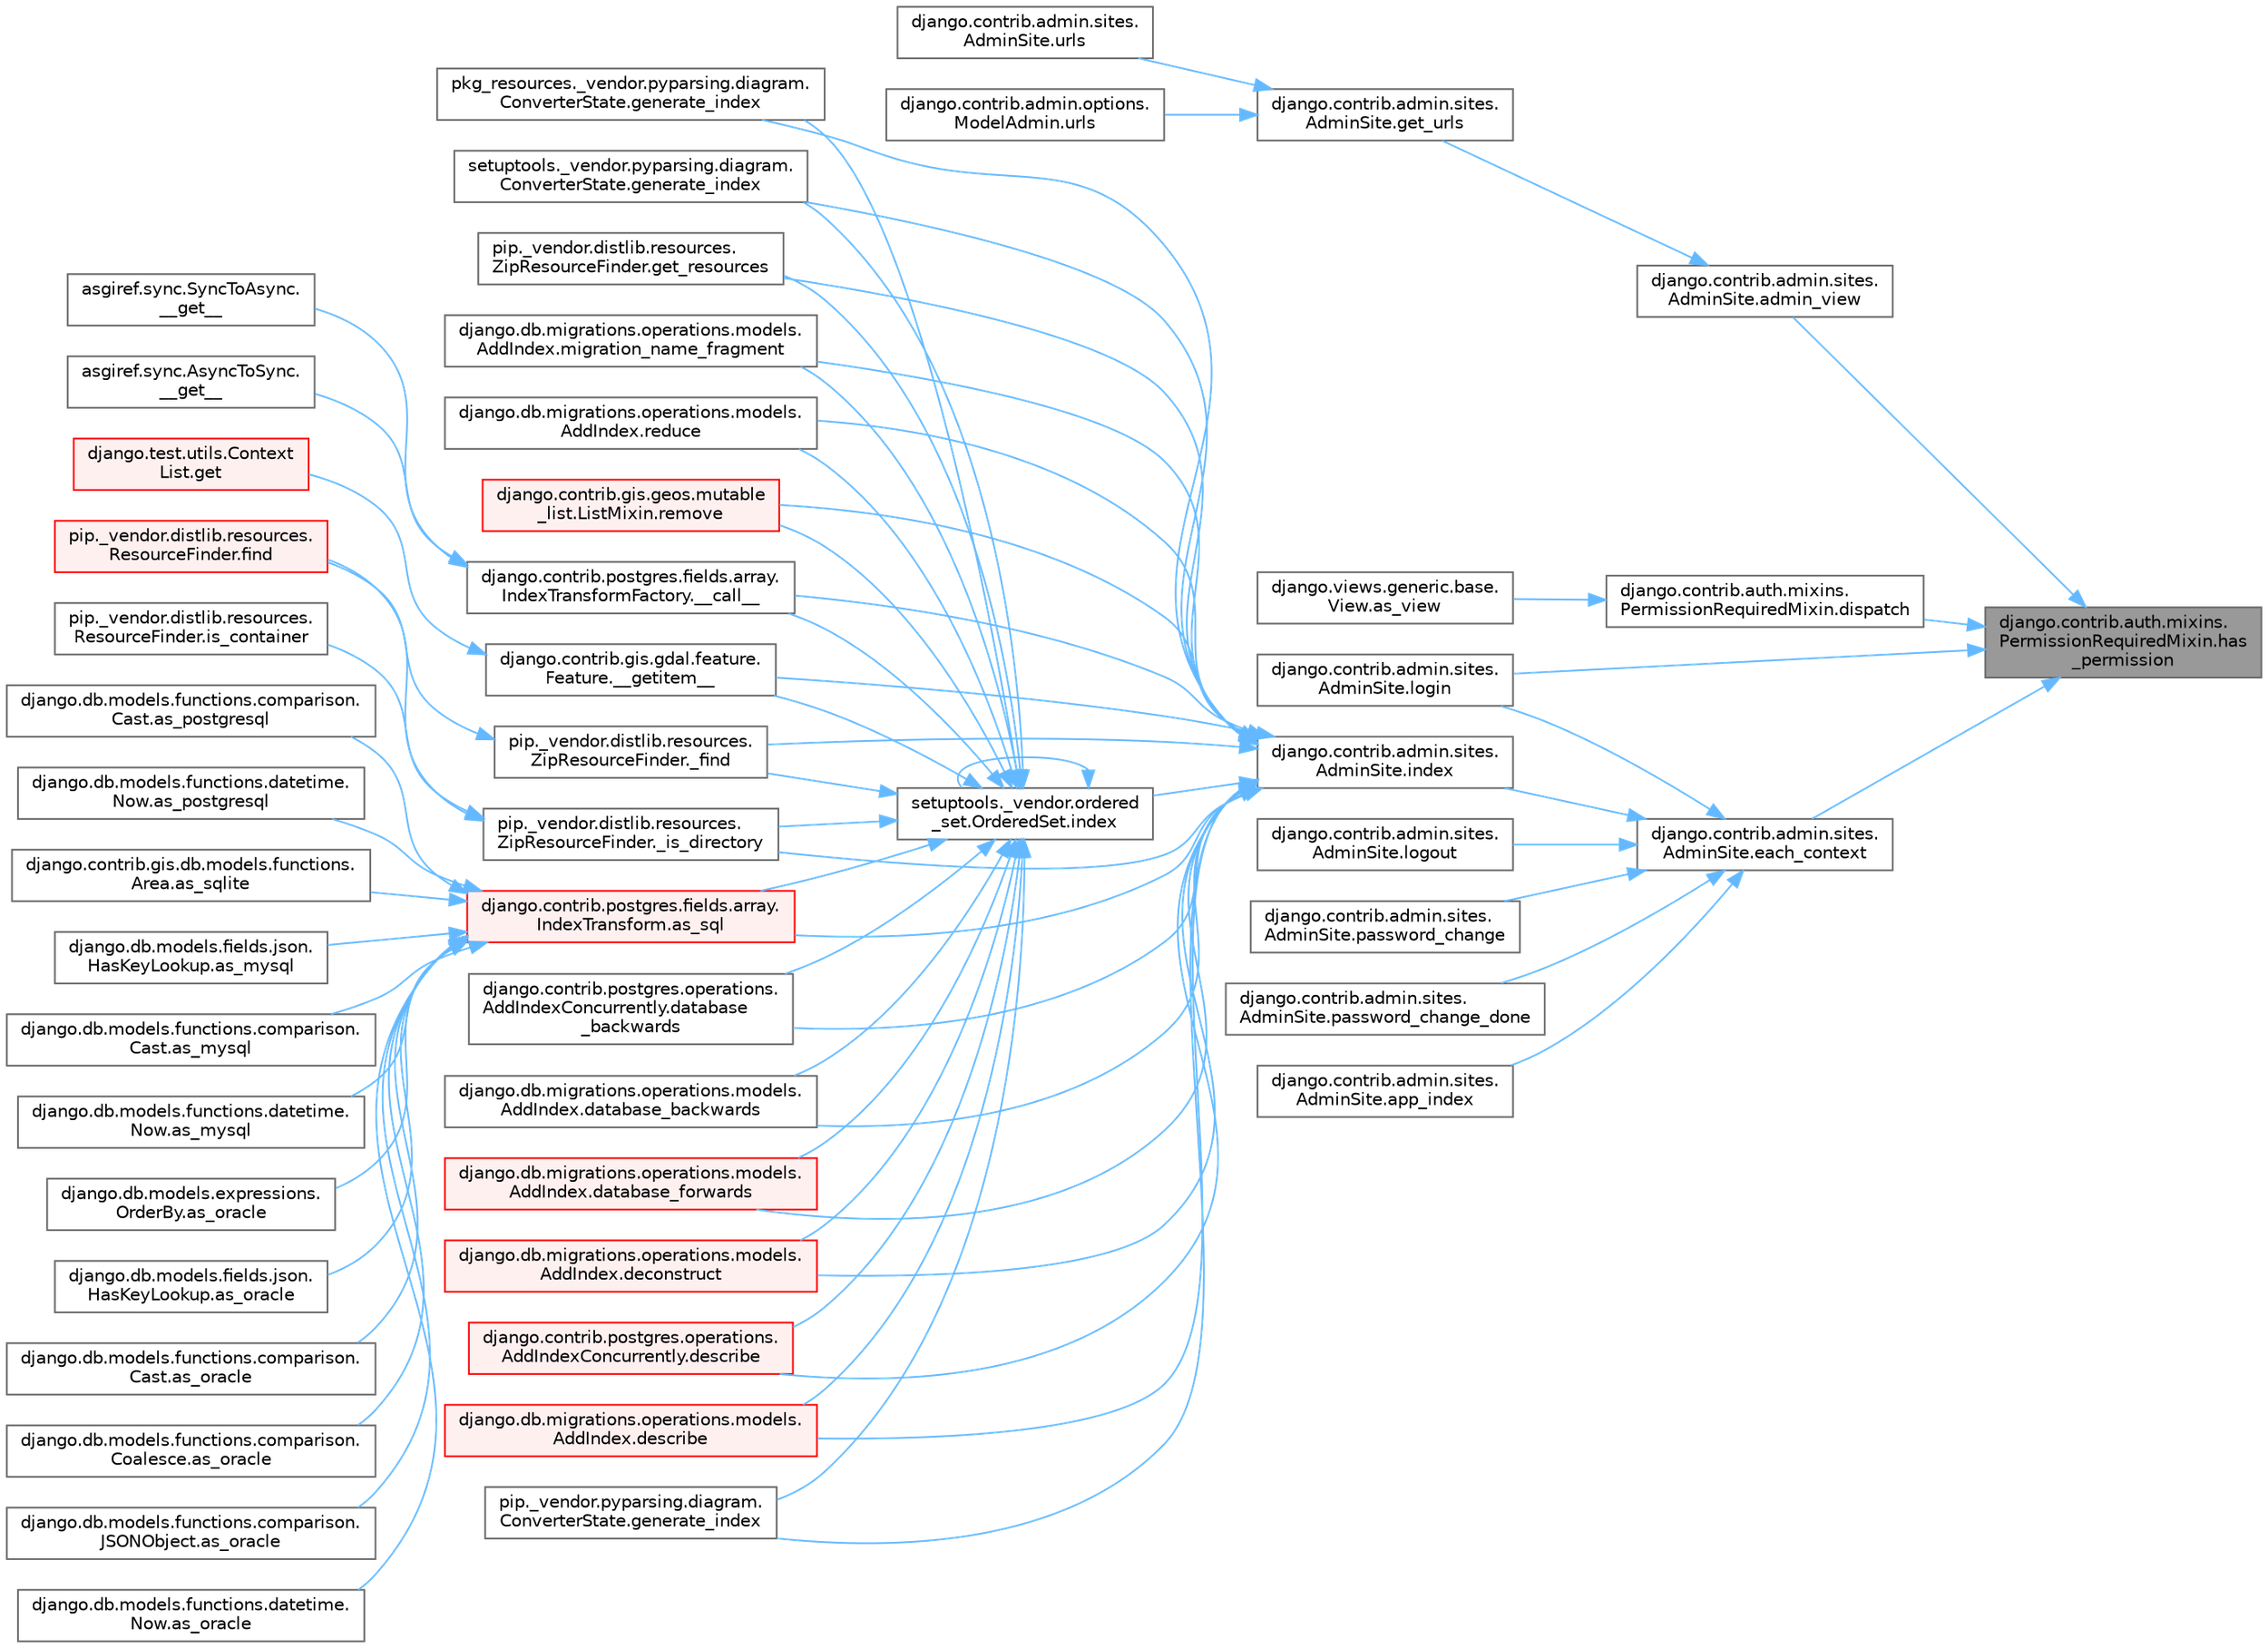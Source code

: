 digraph "django.contrib.auth.mixins.PermissionRequiredMixin.has_permission"
{
 // LATEX_PDF_SIZE
  bgcolor="transparent";
  edge [fontname=Helvetica,fontsize=10,labelfontname=Helvetica,labelfontsize=10];
  node [fontname=Helvetica,fontsize=10,shape=box,height=0.2,width=0.4];
  rankdir="RL";
  Node1 [id="Node000001",label="django.contrib.auth.mixins.\lPermissionRequiredMixin.has\l_permission",height=0.2,width=0.4,color="gray40", fillcolor="grey60", style="filled", fontcolor="black",tooltip=" "];
  Node1 -> Node2 [id="edge1_Node000001_Node000002",dir="back",color="steelblue1",style="solid",tooltip=" "];
  Node2 [id="Node000002",label="django.contrib.admin.sites.\lAdminSite.admin_view",height=0.2,width=0.4,color="grey40", fillcolor="white", style="filled",URL="$classdjango_1_1contrib_1_1admin_1_1sites_1_1_admin_site.html#a9dc21ef6fee579f9607db56cb767bce9",tooltip=" "];
  Node2 -> Node3 [id="edge2_Node000002_Node000003",dir="back",color="steelblue1",style="solid",tooltip=" "];
  Node3 [id="Node000003",label="django.contrib.admin.sites.\lAdminSite.get_urls",height=0.2,width=0.4,color="grey40", fillcolor="white", style="filled",URL="$classdjango_1_1contrib_1_1admin_1_1sites_1_1_admin_site.html#aeb606e81932a5382dd18cca4f985bd91",tooltip=" "];
  Node3 -> Node4 [id="edge3_Node000003_Node000004",dir="back",color="steelblue1",style="solid",tooltip=" "];
  Node4 [id="Node000004",label="django.contrib.admin.options.\lModelAdmin.urls",height=0.2,width=0.4,color="grey40", fillcolor="white", style="filled",URL="$classdjango_1_1contrib_1_1admin_1_1options_1_1_model_admin.html#acb0acd66eaa0285cb84a9725337e0461",tooltip=" "];
  Node3 -> Node5 [id="edge4_Node000003_Node000005",dir="back",color="steelblue1",style="solid",tooltip=" "];
  Node5 [id="Node000005",label="django.contrib.admin.sites.\lAdminSite.urls",height=0.2,width=0.4,color="grey40", fillcolor="white", style="filled",URL="$classdjango_1_1contrib_1_1admin_1_1sites_1_1_admin_site.html#a5779602ab3f5e37505aa669f7e7d61d3",tooltip=" "];
  Node1 -> Node6 [id="edge5_Node000001_Node000006",dir="back",color="steelblue1",style="solid",tooltip=" "];
  Node6 [id="Node000006",label="django.contrib.auth.mixins.\lPermissionRequiredMixin.dispatch",height=0.2,width=0.4,color="grey40", fillcolor="white", style="filled",URL="$classdjango_1_1contrib_1_1auth_1_1mixins_1_1_permission_required_mixin.html#a99e912aa9c164e7f4e91e46eb9307327",tooltip=" "];
  Node6 -> Node7 [id="edge6_Node000006_Node000007",dir="back",color="steelblue1",style="solid",tooltip=" "];
  Node7 [id="Node000007",label="django.views.generic.base.\lView.as_view",height=0.2,width=0.4,color="grey40", fillcolor="white", style="filled",URL="$classdjango_1_1views_1_1generic_1_1base_1_1_view.html#a84aeb44ead28d3965e5e2c15b3736bd1",tooltip=" "];
  Node1 -> Node8 [id="edge7_Node000001_Node000008",dir="back",color="steelblue1",style="solid",tooltip=" "];
  Node8 [id="Node000008",label="django.contrib.admin.sites.\lAdminSite.each_context",height=0.2,width=0.4,color="grey40", fillcolor="white", style="filled",URL="$classdjango_1_1contrib_1_1admin_1_1sites_1_1_admin_site.html#a2fa6564879d3934ecab0af6453f2ff39",tooltip=" "];
  Node8 -> Node9 [id="edge8_Node000008_Node000009",dir="back",color="steelblue1",style="solid",tooltip=" "];
  Node9 [id="Node000009",label="django.contrib.admin.sites.\lAdminSite.app_index",height=0.2,width=0.4,color="grey40", fillcolor="white", style="filled",URL="$classdjango_1_1contrib_1_1admin_1_1sites_1_1_admin_site.html#acaada7e9fc70407fef89f7ef56265c9e",tooltip=" "];
  Node8 -> Node10 [id="edge9_Node000008_Node000010",dir="back",color="steelblue1",style="solid",tooltip=" "];
  Node10 [id="Node000010",label="django.contrib.admin.sites.\lAdminSite.index",height=0.2,width=0.4,color="grey40", fillcolor="white", style="filled",URL="$classdjango_1_1contrib_1_1admin_1_1sites_1_1_admin_site.html#a8cc2add93ddb844723663bc9f56e8e1d",tooltip=" "];
  Node10 -> Node11 [id="edge10_Node000010_Node000011",dir="back",color="steelblue1",style="solid",tooltip=" "];
  Node11 [id="Node000011",label="django.contrib.postgres.fields.array.\lIndexTransformFactory.__call__",height=0.2,width=0.4,color="grey40", fillcolor="white", style="filled",URL="$classdjango_1_1contrib_1_1postgres_1_1fields_1_1array_1_1_index_transform_factory.html#a33f045a7af97794cac3f1df22d972635",tooltip=" "];
  Node11 -> Node12 [id="edge11_Node000011_Node000012",dir="back",color="steelblue1",style="solid",tooltip=" "];
  Node12 [id="Node000012",label="asgiref.sync.AsyncToSync.\l__get__",height=0.2,width=0.4,color="grey40", fillcolor="white", style="filled",URL="$classasgiref_1_1sync_1_1_async_to_sync.html#a23e9ef7a73da98dad9e3f4e65846969b",tooltip=" "];
  Node11 -> Node13 [id="edge12_Node000011_Node000013",dir="back",color="steelblue1",style="solid",tooltip=" "];
  Node13 [id="Node000013",label="asgiref.sync.SyncToAsync.\l__get__",height=0.2,width=0.4,color="grey40", fillcolor="white", style="filled",URL="$classasgiref_1_1sync_1_1_sync_to_async.html#aebdfbe3f01079a529fd2f39810597381",tooltip=" "];
  Node10 -> Node14 [id="edge13_Node000010_Node000014",dir="back",color="steelblue1",style="solid",tooltip=" "];
  Node14 [id="Node000014",label="django.contrib.gis.gdal.feature.\lFeature.__getitem__",height=0.2,width=0.4,color="grey40", fillcolor="white", style="filled",URL="$classdjango_1_1contrib_1_1gis_1_1gdal_1_1feature_1_1_feature.html#aae4693a9e667abc1ae43cef10ed648dd",tooltip=" "];
  Node14 -> Node15 [id="edge14_Node000014_Node000015",dir="back",color="steelblue1",style="solid",tooltip=" "];
  Node15 [id="Node000015",label="django.test.utils.Context\lList.get",height=0.2,width=0.4,color="red", fillcolor="#FFF0F0", style="filled",URL="$classdjango_1_1test_1_1utils_1_1_context_list.html#a1797663a8ac92f44dcb9ad281a896842",tooltip=" "];
  Node10 -> Node3150 [id="edge15_Node000010_Node003150",dir="back",color="steelblue1",style="solid",tooltip=" "];
  Node3150 [id="Node003150",label="pip._vendor.distlib.resources.\lZipResourceFinder._find",height=0.2,width=0.4,color="grey40", fillcolor="white", style="filled",URL="$classpip_1_1__vendor_1_1distlib_1_1resources_1_1_zip_resource_finder.html#a57879b360fbd9bfbc21b592644b86289",tooltip=" "];
  Node3150 -> Node3151 [id="edge16_Node003150_Node003151",dir="back",color="steelblue1",style="solid",tooltip=" "];
  Node3151 [id="Node003151",label="pip._vendor.distlib.resources.\lResourceFinder.find",height=0.2,width=0.4,color="red", fillcolor="#FFF0F0", style="filled",URL="$classpip_1_1__vendor_1_1distlib_1_1resources_1_1_resource_finder.html#abad206a30505747120bab223934d4bf5",tooltip=" "];
  Node10 -> Node3162 [id="edge17_Node000010_Node003162",dir="back",color="steelblue1",style="solid",tooltip=" "];
  Node3162 [id="Node003162",label="pip._vendor.distlib.resources.\lZipResourceFinder._is_directory",height=0.2,width=0.4,color="grey40", fillcolor="white", style="filled",URL="$classpip_1_1__vendor_1_1distlib_1_1resources_1_1_zip_resource_finder.html#a0345cc785b803debb71a5b549c75b0d8",tooltip=" "];
  Node3162 -> Node3151 [id="edge18_Node003162_Node003151",dir="back",color="steelblue1",style="solid",tooltip=" "];
  Node3162 -> Node3163 [id="edge19_Node003162_Node003163",dir="back",color="steelblue1",style="solid",tooltip=" "];
  Node3163 [id="Node003163",label="pip._vendor.distlib.resources.\lResourceFinder.is_container",height=0.2,width=0.4,color="grey40", fillcolor="white", style="filled",URL="$classpip_1_1__vendor_1_1distlib_1_1resources_1_1_resource_finder.html#ad276e0f943f151b55f8684bd31847aa3",tooltip=" "];
  Node10 -> Node1233 [id="edge20_Node000010_Node001233",dir="back",color="steelblue1",style="solid",tooltip=" "];
  Node1233 [id="Node001233",label="django.contrib.postgres.fields.array.\lIndexTransform.as_sql",height=0.2,width=0.4,color="red", fillcolor="#FFF0F0", style="filled",URL="$classdjango_1_1contrib_1_1postgres_1_1fields_1_1array_1_1_index_transform.html#aa3768b799c70ccd1a20642f974723bc7",tooltip=" "];
  Node1233 -> Node322 [id="edge21_Node001233_Node000322",dir="back",color="steelblue1",style="solid",tooltip=" "];
  Node322 [id="Node000322",label="django.db.models.fields.json.\lHasKeyLookup.as_mysql",height=0.2,width=0.4,color="grey40", fillcolor="white", style="filled",URL="$classdjango_1_1db_1_1models_1_1fields_1_1json_1_1_has_key_lookup.html#a10f67427287f2c0ea32513ca6f481e96",tooltip=" "];
  Node1233 -> Node323 [id="edge22_Node001233_Node000323",dir="back",color="steelblue1",style="solid",tooltip=" "];
  Node323 [id="Node000323",label="django.db.models.functions.comparison.\lCast.as_mysql",height=0.2,width=0.4,color="grey40", fillcolor="white", style="filled",URL="$classdjango_1_1db_1_1models_1_1functions_1_1comparison_1_1_cast.html#a447737891e955909c6a381529a67a84e",tooltip=" "];
  Node1233 -> Node324 [id="edge23_Node001233_Node000324",dir="back",color="steelblue1",style="solid",tooltip=" "];
  Node324 [id="Node000324",label="django.db.models.functions.datetime.\lNow.as_mysql",height=0.2,width=0.4,color="grey40", fillcolor="white", style="filled",URL="$classdjango_1_1db_1_1models_1_1functions_1_1datetime_1_1_now.html#a070a9334fb198086c0c4e96e9725d92b",tooltip=" "];
  Node1233 -> Node314 [id="edge24_Node001233_Node000314",dir="back",color="steelblue1",style="solid",tooltip=" "];
  Node314 [id="Node000314",label="django.db.models.expressions.\lOrderBy.as_oracle",height=0.2,width=0.4,color="grey40", fillcolor="white", style="filled",URL="$classdjango_1_1db_1_1models_1_1expressions_1_1_order_by.html#af9b6ede9b0df85d6bcf54f983b3a8f6a",tooltip=" "];
  Node1233 -> Node325 [id="edge25_Node001233_Node000325",dir="back",color="steelblue1",style="solid",tooltip=" "];
  Node325 [id="Node000325",label="django.db.models.fields.json.\lHasKeyLookup.as_oracle",height=0.2,width=0.4,color="grey40", fillcolor="white", style="filled",URL="$classdjango_1_1db_1_1models_1_1fields_1_1json_1_1_has_key_lookup.html#afbb88aa4fb23b3ec3acdc695c2f52398",tooltip=" "];
  Node1233 -> Node326 [id="edge26_Node001233_Node000326",dir="back",color="steelblue1",style="solid",tooltip=" "];
  Node326 [id="Node000326",label="django.db.models.functions.comparison.\lCast.as_oracle",height=0.2,width=0.4,color="grey40", fillcolor="white", style="filled",URL="$classdjango_1_1db_1_1models_1_1functions_1_1comparison_1_1_cast.html#ad466cd7ca85dc257d9e2718f41a263ec",tooltip=" "];
  Node1233 -> Node315 [id="edge27_Node001233_Node000315",dir="back",color="steelblue1",style="solid",tooltip=" "];
  Node315 [id="Node000315",label="django.db.models.functions.comparison.\lCoalesce.as_oracle",height=0.2,width=0.4,color="grey40", fillcolor="white", style="filled",URL="$classdjango_1_1db_1_1models_1_1functions_1_1comparison_1_1_coalesce.html#a1bbeea180ef3ef4d8ba5d51d33d6ef85",tooltip=" "];
  Node1233 -> Node327 [id="edge28_Node001233_Node000327",dir="back",color="steelblue1",style="solid",tooltip=" "];
  Node327 [id="Node000327",label="django.db.models.functions.comparison.\lJSONObject.as_oracle",height=0.2,width=0.4,color="grey40", fillcolor="white", style="filled",URL="$classdjango_1_1db_1_1models_1_1functions_1_1comparison_1_1_j_s_o_n_object.html#a4b4fa1161d27b0a9bbbdd0370e9af364",tooltip=" "];
  Node1233 -> Node328 [id="edge29_Node001233_Node000328",dir="back",color="steelblue1",style="solid",tooltip=" "];
  Node328 [id="Node000328",label="django.db.models.functions.datetime.\lNow.as_oracle",height=0.2,width=0.4,color="grey40", fillcolor="white", style="filled",URL="$classdjango_1_1db_1_1models_1_1functions_1_1datetime_1_1_now.html#ad5e1ae918a5c4d39f675f98280440538",tooltip=" "];
  Node1233 -> Node329 [id="edge30_Node001233_Node000329",dir="back",color="steelblue1",style="solid",tooltip=" "];
  Node329 [id="Node000329",label="django.db.models.functions.comparison.\lCast.as_postgresql",height=0.2,width=0.4,color="grey40", fillcolor="white", style="filled",URL="$classdjango_1_1db_1_1models_1_1functions_1_1comparison_1_1_cast.html#ae51aa6aa6fe8ca7064d8bca2f8e05188",tooltip=" "];
  Node1233 -> Node330 [id="edge31_Node001233_Node000330",dir="back",color="steelblue1",style="solid",tooltip=" "];
  Node330 [id="Node000330",label="django.db.models.functions.datetime.\lNow.as_postgresql",height=0.2,width=0.4,color="grey40", fillcolor="white", style="filled",URL="$classdjango_1_1db_1_1models_1_1functions_1_1datetime_1_1_now.html#af1402a88867fc6d69f3f56f655f37fca",tooltip=" "];
  Node1233 -> Node331 [id="edge32_Node001233_Node000331",dir="back",color="steelblue1",style="solid",tooltip=" "];
  Node331 [id="Node000331",label="django.contrib.gis.db.models.functions.\lArea.as_sqlite",height=0.2,width=0.4,color="grey40", fillcolor="white", style="filled",URL="$classdjango_1_1contrib_1_1gis_1_1db_1_1models_1_1functions_1_1_area.html#ab8bfa3d35d4368e04318069dd28bd2ca",tooltip=" "];
  Node10 -> Node3164 [id="edge33_Node000010_Node003164",dir="back",color="steelblue1",style="solid",tooltip=" "];
  Node3164 [id="Node003164",label="django.contrib.postgres.operations.\lAddIndexConcurrently.database\l_backwards",height=0.2,width=0.4,color="grey40", fillcolor="white", style="filled",URL="$classdjango_1_1contrib_1_1postgres_1_1operations_1_1_add_index_concurrently.html#af21e81c4c8073e6ce6da2490487f417f",tooltip=" "];
  Node10 -> Node3165 [id="edge34_Node000010_Node003165",dir="back",color="steelblue1",style="solid",tooltip=" "];
  Node3165 [id="Node003165",label="django.db.migrations.operations.models.\lAddIndex.database_backwards",height=0.2,width=0.4,color="grey40", fillcolor="white", style="filled",URL="$classdjango_1_1db_1_1migrations_1_1operations_1_1models_1_1_add_index.html#a8bf2b8a59248b5f1e13a4f93f478d5fc",tooltip=" "];
  Node10 -> Node3166 [id="edge35_Node000010_Node003166",dir="back",color="steelblue1",style="solid",tooltip=" "];
  Node3166 [id="Node003166",label="django.db.migrations.operations.models.\lAddIndex.database_forwards",height=0.2,width=0.4,color="red", fillcolor="#FFF0F0", style="filled",URL="$classdjango_1_1db_1_1migrations_1_1operations_1_1models_1_1_add_index.html#a494d51a94cc4a5de6355df751929c35d",tooltip=" "];
  Node10 -> Node3167 [id="edge36_Node000010_Node003167",dir="back",color="steelblue1",style="solid",tooltip=" "];
  Node3167 [id="Node003167",label="django.db.migrations.operations.models.\lAddIndex.deconstruct",height=0.2,width=0.4,color="red", fillcolor="#FFF0F0", style="filled",URL="$classdjango_1_1db_1_1migrations_1_1operations_1_1models_1_1_add_index.html#a0a2edbeacf2565de84f867b03b9b5beb",tooltip=" "];
  Node10 -> Node3168 [id="edge37_Node000010_Node003168",dir="back",color="steelblue1",style="solid",tooltip=" "];
  Node3168 [id="Node003168",label="django.contrib.postgres.operations.\lAddIndexConcurrently.describe",height=0.2,width=0.4,color="red", fillcolor="#FFF0F0", style="filled",URL="$classdjango_1_1contrib_1_1postgres_1_1operations_1_1_add_index_concurrently.html#a84138b3c8346c4ba80783811dce25059",tooltip=" "];
  Node10 -> Node3169 [id="edge38_Node000010_Node003169",dir="back",color="steelblue1",style="solid",tooltip=" "];
  Node3169 [id="Node003169",label="django.db.migrations.operations.models.\lAddIndex.describe",height=0.2,width=0.4,color="red", fillcolor="#FFF0F0", style="filled",URL="$classdjango_1_1db_1_1migrations_1_1operations_1_1models_1_1_add_index.html#af600940898d33e0479390c3fdcb3fdb0",tooltip=" "];
  Node10 -> Node3170 [id="edge39_Node000010_Node003170",dir="back",color="steelblue1",style="solid",tooltip=" "];
  Node3170 [id="Node003170",label="pip._vendor.pyparsing.diagram.\lConverterState.generate_index",height=0.2,width=0.4,color="grey40", fillcolor="white", style="filled",URL="$classpip_1_1__vendor_1_1pyparsing_1_1diagram_1_1_converter_state.html#a6b50b6d16bd485df2ba310e2a01c7141",tooltip=" "];
  Node10 -> Node3171 [id="edge40_Node000010_Node003171",dir="back",color="steelblue1",style="solid",tooltip=" "];
  Node3171 [id="Node003171",label="pkg_resources._vendor.pyparsing.diagram.\lConverterState.generate_index",height=0.2,width=0.4,color="grey40", fillcolor="white", style="filled",URL="$classpkg__resources_1_1__vendor_1_1pyparsing_1_1diagram_1_1_converter_state.html#abddfb4dd2bea3fee1abc2baaddec6a51",tooltip=" "];
  Node10 -> Node3172 [id="edge41_Node000010_Node003172",dir="back",color="steelblue1",style="solid",tooltip=" "];
  Node3172 [id="Node003172",label="setuptools._vendor.pyparsing.diagram.\lConverterState.generate_index",height=0.2,width=0.4,color="grey40", fillcolor="white", style="filled",URL="$classsetuptools_1_1__vendor_1_1pyparsing_1_1diagram_1_1_converter_state.html#a9724b20bc440dfeaf8e815d7d02ca45d",tooltip=" "];
  Node10 -> Node3173 [id="edge42_Node000010_Node003173",dir="back",color="steelblue1",style="solid",tooltip=" "];
  Node3173 [id="Node003173",label="pip._vendor.distlib.resources.\lZipResourceFinder.get_resources",height=0.2,width=0.4,color="grey40", fillcolor="white", style="filled",URL="$classpip_1_1__vendor_1_1distlib_1_1resources_1_1_zip_resource_finder.html#af52a0d940ce1b88d0ee0bd2b3d6fefea",tooltip=" "];
  Node10 -> Node3174 [id="edge43_Node000010_Node003174",dir="back",color="steelblue1",style="solid",tooltip=" "];
  Node3174 [id="Node003174",label="setuptools._vendor.ordered\l_set.OrderedSet.index",height=0.2,width=0.4,color="grey40", fillcolor="white", style="filled",URL="$classsetuptools_1_1__vendor_1_1ordered__set_1_1_ordered_set.html#a3776e1e90eecdc18f016ad695b56723f",tooltip=" "];
  Node3174 -> Node11 [id="edge44_Node003174_Node000011",dir="back",color="steelblue1",style="solid",tooltip=" "];
  Node3174 -> Node14 [id="edge45_Node003174_Node000014",dir="back",color="steelblue1",style="solid",tooltip=" "];
  Node3174 -> Node3150 [id="edge46_Node003174_Node003150",dir="back",color="steelblue1",style="solid",tooltip=" "];
  Node3174 -> Node3162 [id="edge47_Node003174_Node003162",dir="back",color="steelblue1",style="solid",tooltip=" "];
  Node3174 -> Node1233 [id="edge48_Node003174_Node001233",dir="back",color="steelblue1",style="solid",tooltip=" "];
  Node3174 -> Node3164 [id="edge49_Node003174_Node003164",dir="back",color="steelblue1",style="solid",tooltip=" "];
  Node3174 -> Node3165 [id="edge50_Node003174_Node003165",dir="back",color="steelblue1",style="solid",tooltip=" "];
  Node3174 -> Node3166 [id="edge51_Node003174_Node003166",dir="back",color="steelblue1",style="solid",tooltip=" "];
  Node3174 -> Node3167 [id="edge52_Node003174_Node003167",dir="back",color="steelblue1",style="solid",tooltip=" "];
  Node3174 -> Node3168 [id="edge53_Node003174_Node003168",dir="back",color="steelblue1",style="solid",tooltip=" "];
  Node3174 -> Node3169 [id="edge54_Node003174_Node003169",dir="back",color="steelblue1",style="solid",tooltip=" "];
  Node3174 -> Node3170 [id="edge55_Node003174_Node003170",dir="back",color="steelblue1",style="solid",tooltip=" "];
  Node3174 -> Node3171 [id="edge56_Node003174_Node003171",dir="back",color="steelblue1",style="solid",tooltip=" "];
  Node3174 -> Node3172 [id="edge57_Node003174_Node003172",dir="back",color="steelblue1",style="solid",tooltip=" "];
  Node3174 -> Node3173 [id="edge58_Node003174_Node003173",dir="back",color="steelblue1",style="solid",tooltip=" "];
  Node3174 -> Node3174 [id="edge59_Node003174_Node003174",dir="back",color="steelblue1",style="solid",tooltip=" "];
  Node3174 -> Node3175 [id="edge60_Node003174_Node003175",dir="back",color="steelblue1",style="solid",tooltip=" "];
  Node3175 [id="Node003175",label="django.db.migrations.operations.models.\lAddIndex.migration_name_fragment",height=0.2,width=0.4,color="grey40", fillcolor="white", style="filled",URL="$classdjango_1_1db_1_1migrations_1_1operations_1_1models_1_1_add_index.html#af97c1557b00ac3df386dce39dca6d62a",tooltip=" "];
  Node3174 -> Node3176 [id="edge61_Node003174_Node003176",dir="back",color="steelblue1",style="solid",tooltip=" "];
  Node3176 [id="Node003176",label="django.db.migrations.operations.models.\lAddIndex.reduce",height=0.2,width=0.4,color="grey40", fillcolor="white", style="filled",URL="$classdjango_1_1db_1_1migrations_1_1operations_1_1models_1_1_add_index.html#afcdc7f78bcf2f61f33d6ac5e8d99d768",tooltip=" "];
  Node3174 -> Node3177 [id="edge62_Node003174_Node003177",dir="back",color="steelblue1",style="solid",tooltip=" "];
  Node3177 [id="Node003177",label="django.contrib.gis.geos.mutable\l_list.ListMixin.remove",height=0.2,width=0.4,color="red", fillcolor="#FFF0F0", style="filled",URL="$classdjango_1_1contrib_1_1gis_1_1geos_1_1mutable__list_1_1_list_mixin.html#ade74af9abc20e0c859f0e17a689947b7",tooltip=" "];
  Node10 -> Node3175 [id="edge63_Node000010_Node003175",dir="back",color="steelblue1",style="solid",tooltip=" "];
  Node10 -> Node3176 [id="edge64_Node000010_Node003176",dir="back",color="steelblue1",style="solid",tooltip=" "];
  Node10 -> Node3177 [id="edge65_Node000010_Node003177",dir="back",color="steelblue1",style="solid",tooltip=" "];
  Node8 -> Node2037 [id="edge66_Node000008_Node002037",dir="back",color="steelblue1",style="solid",tooltip=" "];
  Node2037 [id="Node002037",label="django.contrib.admin.sites.\lAdminSite.login",height=0.2,width=0.4,color="grey40", fillcolor="white", style="filled",URL="$classdjango_1_1contrib_1_1admin_1_1sites_1_1_admin_site.html#a6f9d187f1fc60ed32fe59f8e34a0e553",tooltip=" "];
  Node8 -> Node2038 [id="edge67_Node000008_Node002038",dir="back",color="steelblue1",style="solid",tooltip=" "];
  Node2038 [id="Node002038",label="django.contrib.admin.sites.\lAdminSite.logout",height=0.2,width=0.4,color="grey40", fillcolor="white", style="filled",URL="$classdjango_1_1contrib_1_1admin_1_1sites_1_1_admin_site.html#ab9387091bd247fc6a862e5be2c3c45cb",tooltip=" "];
  Node8 -> Node2071 [id="edge68_Node000008_Node002071",dir="back",color="steelblue1",style="solid",tooltip=" "];
  Node2071 [id="Node002071",label="django.contrib.admin.sites.\lAdminSite.password_change",height=0.2,width=0.4,color="grey40", fillcolor="white", style="filled",URL="$classdjango_1_1contrib_1_1admin_1_1sites_1_1_admin_site.html#a3a75062de30d9a7f9efdf14922143171",tooltip=" "];
  Node8 -> Node2072 [id="edge69_Node000008_Node002072",dir="back",color="steelblue1",style="solid",tooltip=" "];
  Node2072 [id="Node002072",label="django.contrib.admin.sites.\lAdminSite.password_change_done",height=0.2,width=0.4,color="grey40", fillcolor="white", style="filled",URL="$classdjango_1_1contrib_1_1admin_1_1sites_1_1_admin_site.html#a1875c620b3cfff3a3ae5b0d5e0443601",tooltip=" "];
  Node1 -> Node2037 [id="edge70_Node000001_Node002037",dir="back",color="steelblue1",style="solid",tooltip=" "];
}
